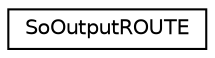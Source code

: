digraph "Graphical Class Hierarchy"
{
 // LATEX_PDF_SIZE
  edge [fontname="Helvetica",fontsize="10",labelfontname="Helvetica",labelfontsize="10"];
  node [fontname="Helvetica",fontsize="10",shape=record];
  rankdir="LR";
  Node0 [label="SoOutputROUTE",height=0.2,width=0.4,color="black", fillcolor="white", style="filled",URL="$classSoOutputROUTE.html",tooltip=" "];
}
